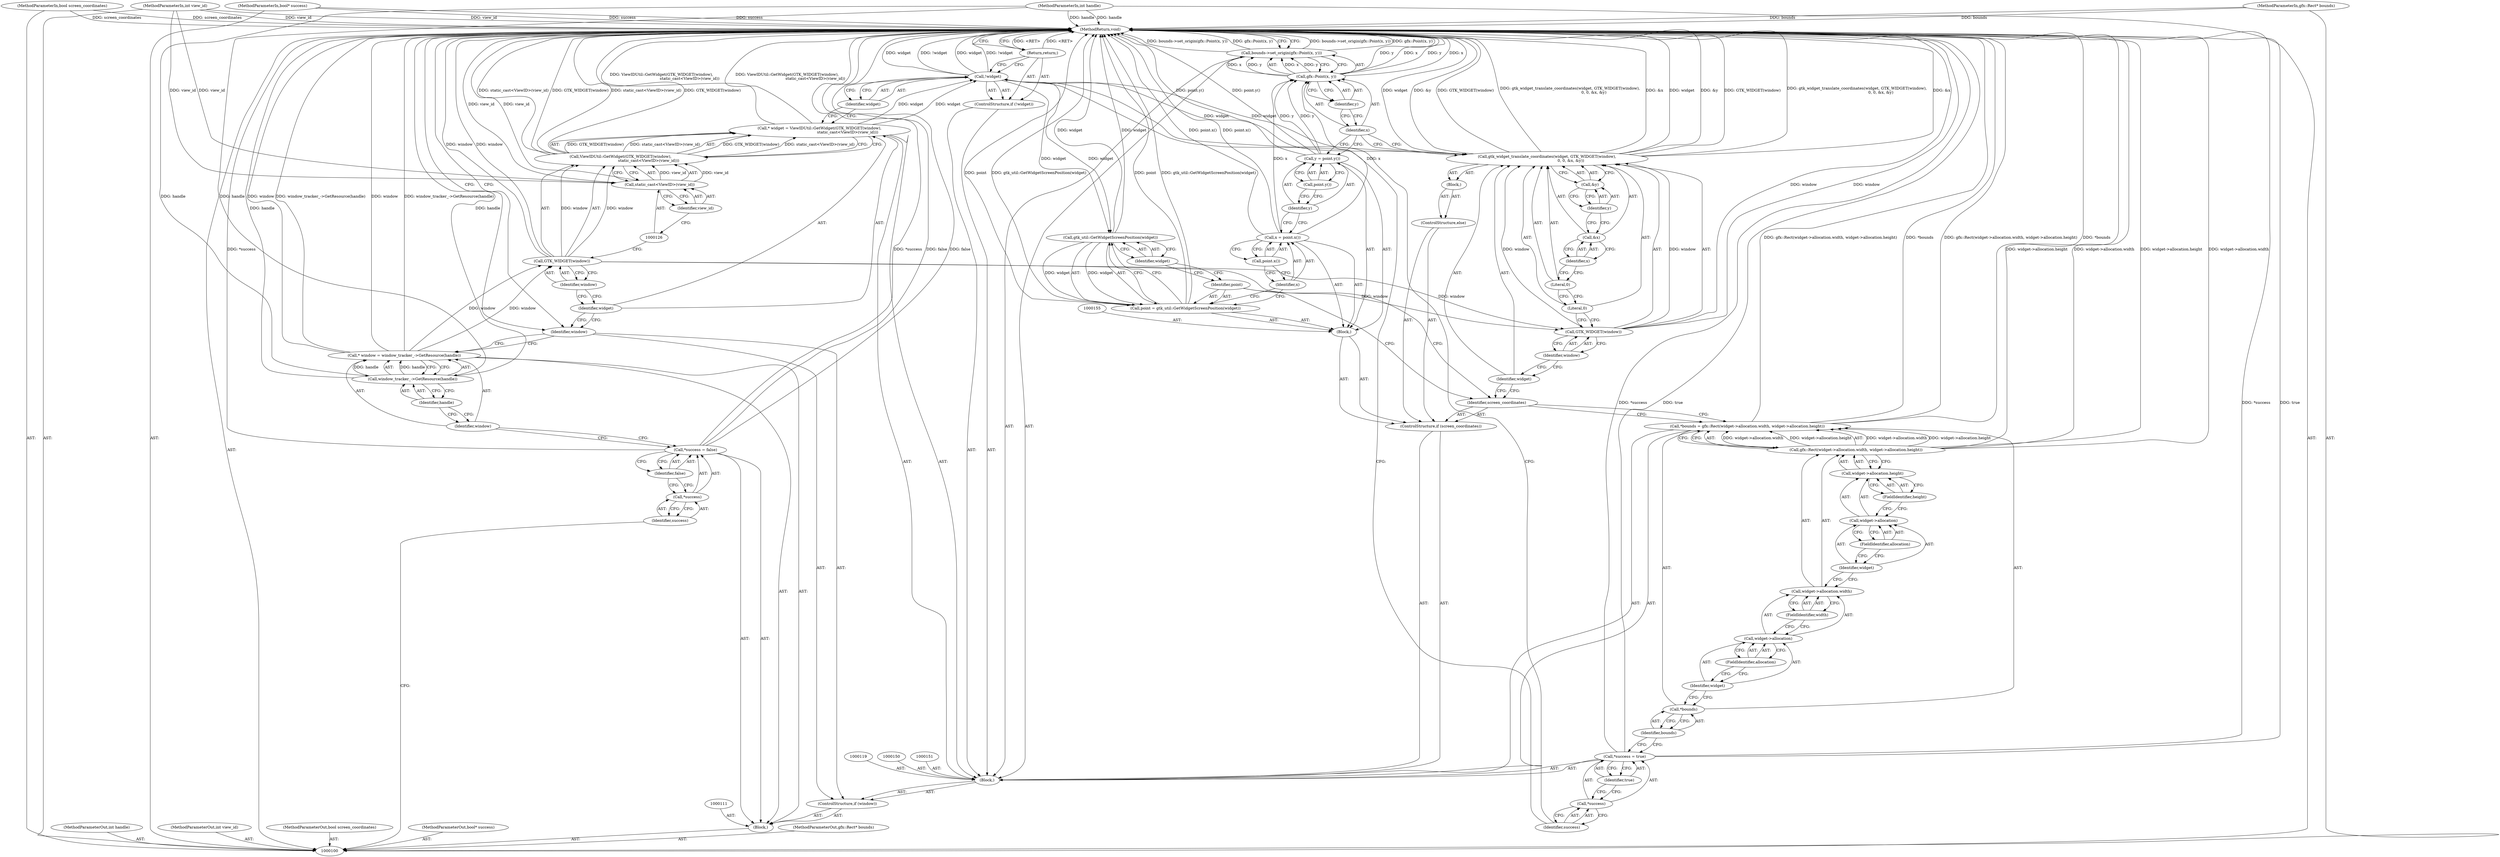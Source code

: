 digraph "0_Chrome_ee8d6fd30b022ac2c87b7a190c954e7bb3c9b21e_1" {
"1000182" [label="(MethodReturn,void)"];
"1000101" [label="(MethodParameterIn,int handle)"];
"1000272" [label="(MethodParameterOut,int handle)"];
"1000102" [label="(MethodParameterIn,int view_id)"];
"1000273" [label="(MethodParameterOut,int view_id)"];
"1000125" [label="(Call,static_cast<ViewID>(view_id))"];
"1000127" [label="(Identifier,view_id)"];
"1000130" [label="(Identifier,widget)"];
"1000128" [label="(ControlStructure,if (!widget))"];
"1000129" [label="(Call,!widget)"];
"1000131" [label="(Return,return;)"];
"1000135" [label="(Identifier,true)"];
"1000132" [label="(Call,*success = true)"];
"1000133" [label="(Call,*success)"];
"1000134" [label="(Identifier,success)"];
"1000139" [label="(Call,gfx::Rect(widget->allocation.width, widget->allocation.height))"];
"1000140" [label="(Call,widget->allocation.width)"];
"1000141" [label="(Call,widget->allocation)"];
"1000142" [label="(Identifier,widget)"];
"1000143" [label="(FieldIdentifier,allocation)"];
"1000136" [label="(Call,*bounds = gfx::Rect(widget->allocation.width, widget->allocation.height))"];
"1000137" [label="(Call,*bounds)"];
"1000144" [label="(FieldIdentifier,width)"];
"1000138" [label="(Identifier,bounds)"];
"1000145" [label="(Call,widget->allocation.height)"];
"1000146" [label="(Call,widget->allocation)"];
"1000147" [label="(Identifier,widget)"];
"1000148" [label="(FieldIdentifier,allocation)"];
"1000149" [label="(FieldIdentifier,height)"];
"1000118" [label="(Block,)"];
"1000152" [label="(ControlStructure,if (screen_coordinates))"];
"1000153" [label="(Identifier,screen_coordinates)"];
"1000156" [label="(Call,point = gtk_util::GetWidgetScreenPosition(widget))"];
"1000157" [label="(Identifier,point)"];
"1000158" [label="(Call,gtk_util::GetWidgetScreenPosition(widget))"];
"1000159" [label="(Identifier,widget)"];
"1000154" [label="(Block,)"];
"1000162" [label="(Call,point.x())"];
"1000160" [label="(Call,x = point.x())"];
"1000161" [label="(Identifier,x)"];
"1000165" [label="(Call,point.y())"];
"1000163" [label="(Call,y = point.y())"];
"1000164" [label="(Identifier,y)"];
"1000103" [label="(MethodParameterIn,bool screen_coordinates)"];
"1000274" [label="(MethodParameterOut,bool screen_coordinates)"];
"1000167" [label="(Block,)"];
"1000166" [label="(ControlStructure,else)"];
"1000169" [label="(Identifier,widget)"];
"1000170" [label="(Call,GTK_WIDGET(window))"];
"1000171" [label="(Identifier,window)"];
"1000168" [label="(Call,gtk_widget_translate_coordinates(widget, GTK_WIDGET(window),\n                                       0, 0, &x, &y))"];
"1000172" [label="(Literal,0)"];
"1000173" [label="(Literal,0)"];
"1000174" [label="(Call,&x)"];
"1000175" [label="(Identifier,x)"];
"1000176" [label="(Call,&y)"];
"1000177" [label="(Identifier,y)"];
"1000179" [label="(Call,gfx::Point(x, y))"];
"1000180" [label="(Identifier,x)"];
"1000181" [label="(Identifier,y)"];
"1000178" [label="(Call,bounds->set_origin(gfx::Point(x, y)))"];
"1000104" [label="(MethodParameterIn,bool* success)"];
"1000275" [label="(MethodParameterOut,bool* success)"];
"1000105" [label="(MethodParameterIn,gfx::Rect* bounds)"];
"1000276" [label="(MethodParameterOut,gfx::Rect* bounds)"];
"1000106" [label="(Block,)"];
"1000110" [label="(Identifier,false)"];
"1000107" [label="(Call,*success = false)"];
"1000108" [label="(Call,*success)"];
"1000109" [label="(Identifier,success)"];
"1000112" [label="(Call,* window = window_tracker_->GetResource(handle))"];
"1000113" [label="(Identifier,window)"];
"1000114" [label="(Call,window_tracker_->GetResource(handle))"];
"1000115" [label="(Identifier,handle)"];
"1000116" [label="(ControlStructure,if (window))"];
"1000117" [label="(Identifier,window)"];
"1000120" [label="(Call,* widget = ViewIDUtil::GetWidget(GTK_WIDGET(window),\n                                              static_cast<ViewID>(view_id)))"];
"1000121" [label="(Identifier,widget)"];
"1000122" [label="(Call,ViewIDUtil::GetWidget(GTK_WIDGET(window),\n                                              static_cast<ViewID>(view_id)))"];
"1000123" [label="(Call,GTK_WIDGET(window))"];
"1000124" [label="(Identifier,window)"];
"1000182" -> "1000100"  [label="AST: "];
"1000182" -> "1000131"  [label="CFG: "];
"1000182" -> "1000178"  [label="CFG: "];
"1000182" -> "1000117"  [label="CFG: "];
"1000131" -> "1000182"  [label="DDG: <RET>"];
"1000122" -> "1000182"  [label="DDG: static_cast<ViewID>(view_id)"];
"1000122" -> "1000182"  [label="DDG: GTK_WIDGET(window)"];
"1000107" -> "1000182"  [label="DDG: *success"];
"1000107" -> "1000182"  [label="DDG: false"];
"1000168" -> "1000182"  [label="DDG: widget"];
"1000168" -> "1000182"  [label="DDG: &y"];
"1000168" -> "1000182"  [label="DDG: GTK_WIDGET(window)"];
"1000168" -> "1000182"  [label="DDG: gtk_widget_translate_coordinates(widget, GTK_WIDGET(window),\n                                       0, 0, &x, &y)"];
"1000168" -> "1000182"  [label="DDG: &x"];
"1000156" -> "1000182"  [label="DDG: point"];
"1000156" -> "1000182"  [label="DDG: gtk_util::GetWidgetScreenPosition(widget)"];
"1000105" -> "1000182"  [label="DDG: bounds"];
"1000139" -> "1000182"  [label="DDG: widget->allocation.width"];
"1000139" -> "1000182"  [label="DDG: widget->allocation.height"];
"1000179" -> "1000182"  [label="DDG: y"];
"1000179" -> "1000182"  [label="DDG: x"];
"1000125" -> "1000182"  [label="DDG: view_id"];
"1000178" -> "1000182"  [label="DDG: bounds->set_origin(gfx::Point(x, y))"];
"1000178" -> "1000182"  [label="DDG: gfx::Point(x, y)"];
"1000158" -> "1000182"  [label="DDG: widget"];
"1000129" -> "1000182"  [label="DDG: widget"];
"1000129" -> "1000182"  [label="DDG: !widget"];
"1000104" -> "1000182"  [label="DDG: success"];
"1000112" -> "1000182"  [label="DDG: window_tracker_->GetResource(handle)"];
"1000112" -> "1000182"  [label="DDG: window"];
"1000136" -> "1000182"  [label="DDG: gfx::Rect(widget->allocation.width, widget->allocation.height)"];
"1000136" -> "1000182"  [label="DDG: *bounds"];
"1000103" -> "1000182"  [label="DDG: screen_coordinates"];
"1000114" -> "1000182"  [label="DDG: handle"];
"1000132" -> "1000182"  [label="DDG: *success"];
"1000132" -> "1000182"  [label="DDG: true"];
"1000102" -> "1000182"  [label="DDG: view_id"];
"1000101" -> "1000182"  [label="DDG: handle"];
"1000120" -> "1000182"  [label="DDG: ViewIDUtil::GetWidget(GTK_WIDGET(window),\n                                              static_cast<ViewID>(view_id))"];
"1000170" -> "1000182"  [label="DDG: window"];
"1000160" -> "1000182"  [label="DDG: point.x()"];
"1000123" -> "1000182"  [label="DDG: window"];
"1000163" -> "1000182"  [label="DDG: point.y()"];
"1000101" -> "1000100"  [label="AST: "];
"1000101" -> "1000182"  [label="DDG: handle"];
"1000101" -> "1000114"  [label="DDG: handle"];
"1000272" -> "1000100"  [label="AST: "];
"1000102" -> "1000100"  [label="AST: "];
"1000102" -> "1000182"  [label="DDG: view_id"];
"1000102" -> "1000125"  [label="DDG: view_id"];
"1000273" -> "1000100"  [label="AST: "];
"1000125" -> "1000122"  [label="AST: "];
"1000125" -> "1000127"  [label="CFG: "];
"1000126" -> "1000125"  [label="AST: "];
"1000127" -> "1000125"  [label="AST: "];
"1000122" -> "1000125"  [label="CFG: "];
"1000125" -> "1000182"  [label="DDG: view_id"];
"1000125" -> "1000122"  [label="DDG: view_id"];
"1000102" -> "1000125"  [label="DDG: view_id"];
"1000127" -> "1000125"  [label="AST: "];
"1000127" -> "1000126"  [label="CFG: "];
"1000125" -> "1000127"  [label="CFG: "];
"1000130" -> "1000129"  [label="AST: "];
"1000130" -> "1000120"  [label="CFG: "];
"1000129" -> "1000130"  [label="CFG: "];
"1000128" -> "1000118"  [label="AST: "];
"1000129" -> "1000128"  [label="AST: "];
"1000131" -> "1000128"  [label="AST: "];
"1000129" -> "1000128"  [label="AST: "];
"1000129" -> "1000130"  [label="CFG: "];
"1000130" -> "1000129"  [label="AST: "];
"1000131" -> "1000129"  [label="CFG: "];
"1000134" -> "1000129"  [label="CFG: "];
"1000129" -> "1000182"  [label="DDG: widget"];
"1000129" -> "1000182"  [label="DDG: !widget"];
"1000120" -> "1000129"  [label="DDG: widget"];
"1000129" -> "1000158"  [label="DDG: widget"];
"1000129" -> "1000168"  [label="DDG: widget"];
"1000131" -> "1000128"  [label="AST: "];
"1000131" -> "1000129"  [label="CFG: "];
"1000182" -> "1000131"  [label="CFG: "];
"1000131" -> "1000182"  [label="DDG: <RET>"];
"1000135" -> "1000132"  [label="AST: "];
"1000135" -> "1000133"  [label="CFG: "];
"1000132" -> "1000135"  [label="CFG: "];
"1000132" -> "1000118"  [label="AST: "];
"1000132" -> "1000135"  [label="CFG: "];
"1000133" -> "1000132"  [label="AST: "];
"1000135" -> "1000132"  [label="AST: "];
"1000138" -> "1000132"  [label="CFG: "];
"1000132" -> "1000182"  [label="DDG: *success"];
"1000132" -> "1000182"  [label="DDG: true"];
"1000133" -> "1000132"  [label="AST: "];
"1000133" -> "1000134"  [label="CFG: "];
"1000134" -> "1000133"  [label="AST: "];
"1000135" -> "1000133"  [label="CFG: "];
"1000134" -> "1000133"  [label="AST: "];
"1000134" -> "1000129"  [label="CFG: "];
"1000133" -> "1000134"  [label="CFG: "];
"1000139" -> "1000136"  [label="AST: "];
"1000139" -> "1000145"  [label="CFG: "];
"1000140" -> "1000139"  [label="AST: "];
"1000145" -> "1000139"  [label="AST: "];
"1000136" -> "1000139"  [label="CFG: "];
"1000139" -> "1000182"  [label="DDG: widget->allocation.width"];
"1000139" -> "1000182"  [label="DDG: widget->allocation.height"];
"1000139" -> "1000136"  [label="DDG: widget->allocation.width"];
"1000139" -> "1000136"  [label="DDG: widget->allocation.height"];
"1000140" -> "1000139"  [label="AST: "];
"1000140" -> "1000144"  [label="CFG: "];
"1000141" -> "1000140"  [label="AST: "];
"1000144" -> "1000140"  [label="AST: "];
"1000147" -> "1000140"  [label="CFG: "];
"1000141" -> "1000140"  [label="AST: "];
"1000141" -> "1000143"  [label="CFG: "];
"1000142" -> "1000141"  [label="AST: "];
"1000143" -> "1000141"  [label="AST: "];
"1000144" -> "1000141"  [label="CFG: "];
"1000142" -> "1000141"  [label="AST: "];
"1000142" -> "1000137"  [label="CFG: "];
"1000143" -> "1000142"  [label="CFG: "];
"1000143" -> "1000141"  [label="AST: "];
"1000143" -> "1000142"  [label="CFG: "];
"1000141" -> "1000143"  [label="CFG: "];
"1000136" -> "1000118"  [label="AST: "];
"1000136" -> "1000139"  [label="CFG: "];
"1000137" -> "1000136"  [label="AST: "];
"1000139" -> "1000136"  [label="AST: "];
"1000153" -> "1000136"  [label="CFG: "];
"1000136" -> "1000182"  [label="DDG: gfx::Rect(widget->allocation.width, widget->allocation.height)"];
"1000136" -> "1000182"  [label="DDG: *bounds"];
"1000139" -> "1000136"  [label="DDG: widget->allocation.width"];
"1000139" -> "1000136"  [label="DDG: widget->allocation.height"];
"1000137" -> "1000136"  [label="AST: "];
"1000137" -> "1000138"  [label="CFG: "];
"1000138" -> "1000137"  [label="AST: "];
"1000142" -> "1000137"  [label="CFG: "];
"1000144" -> "1000140"  [label="AST: "];
"1000144" -> "1000141"  [label="CFG: "];
"1000140" -> "1000144"  [label="CFG: "];
"1000138" -> "1000137"  [label="AST: "];
"1000138" -> "1000132"  [label="CFG: "];
"1000137" -> "1000138"  [label="CFG: "];
"1000145" -> "1000139"  [label="AST: "];
"1000145" -> "1000149"  [label="CFG: "];
"1000146" -> "1000145"  [label="AST: "];
"1000149" -> "1000145"  [label="AST: "];
"1000139" -> "1000145"  [label="CFG: "];
"1000146" -> "1000145"  [label="AST: "];
"1000146" -> "1000148"  [label="CFG: "];
"1000147" -> "1000146"  [label="AST: "];
"1000148" -> "1000146"  [label="AST: "];
"1000149" -> "1000146"  [label="CFG: "];
"1000147" -> "1000146"  [label="AST: "];
"1000147" -> "1000140"  [label="CFG: "];
"1000148" -> "1000147"  [label="CFG: "];
"1000148" -> "1000146"  [label="AST: "];
"1000148" -> "1000147"  [label="CFG: "];
"1000146" -> "1000148"  [label="CFG: "];
"1000149" -> "1000145"  [label="AST: "];
"1000149" -> "1000146"  [label="CFG: "];
"1000145" -> "1000149"  [label="CFG: "];
"1000118" -> "1000116"  [label="AST: "];
"1000119" -> "1000118"  [label="AST: "];
"1000120" -> "1000118"  [label="AST: "];
"1000128" -> "1000118"  [label="AST: "];
"1000132" -> "1000118"  [label="AST: "];
"1000136" -> "1000118"  [label="AST: "];
"1000150" -> "1000118"  [label="AST: "];
"1000151" -> "1000118"  [label="AST: "];
"1000152" -> "1000118"  [label="AST: "];
"1000178" -> "1000118"  [label="AST: "];
"1000152" -> "1000118"  [label="AST: "];
"1000153" -> "1000152"  [label="AST: "];
"1000154" -> "1000152"  [label="AST: "];
"1000166" -> "1000152"  [label="AST: "];
"1000153" -> "1000152"  [label="AST: "];
"1000153" -> "1000136"  [label="CFG: "];
"1000157" -> "1000153"  [label="CFG: "];
"1000169" -> "1000153"  [label="CFG: "];
"1000156" -> "1000154"  [label="AST: "];
"1000156" -> "1000158"  [label="CFG: "];
"1000157" -> "1000156"  [label="AST: "];
"1000158" -> "1000156"  [label="AST: "];
"1000161" -> "1000156"  [label="CFG: "];
"1000156" -> "1000182"  [label="DDG: point"];
"1000156" -> "1000182"  [label="DDG: gtk_util::GetWidgetScreenPosition(widget)"];
"1000158" -> "1000156"  [label="DDG: widget"];
"1000157" -> "1000156"  [label="AST: "];
"1000157" -> "1000153"  [label="CFG: "];
"1000159" -> "1000157"  [label="CFG: "];
"1000158" -> "1000156"  [label="AST: "];
"1000158" -> "1000159"  [label="CFG: "];
"1000159" -> "1000158"  [label="AST: "];
"1000156" -> "1000158"  [label="CFG: "];
"1000158" -> "1000182"  [label="DDG: widget"];
"1000158" -> "1000156"  [label="DDG: widget"];
"1000129" -> "1000158"  [label="DDG: widget"];
"1000159" -> "1000158"  [label="AST: "];
"1000159" -> "1000157"  [label="CFG: "];
"1000158" -> "1000159"  [label="CFG: "];
"1000154" -> "1000152"  [label="AST: "];
"1000155" -> "1000154"  [label="AST: "];
"1000156" -> "1000154"  [label="AST: "];
"1000160" -> "1000154"  [label="AST: "];
"1000163" -> "1000154"  [label="AST: "];
"1000162" -> "1000160"  [label="AST: "];
"1000162" -> "1000161"  [label="CFG: "];
"1000160" -> "1000162"  [label="CFG: "];
"1000160" -> "1000154"  [label="AST: "];
"1000160" -> "1000162"  [label="CFG: "];
"1000161" -> "1000160"  [label="AST: "];
"1000162" -> "1000160"  [label="AST: "];
"1000164" -> "1000160"  [label="CFG: "];
"1000160" -> "1000182"  [label="DDG: point.x()"];
"1000160" -> "1000179"  [label="DDG: x"];
"1000161" -> "1000160"  [label="AST: "];
"1000161" -> "1000156"  [label="CFG: "];
"1000162" -> "1000161"  [label="CFG: "];
"1000165" -> "1000163"  [label="AST: "];
"1000165" -> "1000164"  [label="CFG: "];
"1000163" -> "1000165"  [label="CFG: "];
"1000163" -> "1000154"  [label="AST: "];
"1000163" -> "1000165"  [label="CFG: "];
"1000164" -> "1000163"  [label="AST: "];
"1000165" -> "1000163"  [label="AST: "];
"1000180" -> "1000163"  [label="CFG: "];
"1000163" -> "1000182"  [label="DDG: point.y()"];
"1000163" -> "1000179"  [label="DDG: y"];
"1000164" -> "1000163"  [label="AST: "];
"1000164" -> "1000160"  [label="CFG: "];
"1000165" -> "1000164"  [label="CFG: "];
"1000103" -> "1000100"  [label="AST: "];
"1000103" -> "1000182"  [label="DDG: screen_coordinates"];
"1000274" -> "1000100"  [label="AST: "];
"1000167" -> "1000166"  [label="AST: "];
"1000168" -> "1000167"  [label="AST: "];
"1000166" -> "1000152"  [label="AST: "];
"1000167" -> "1000166"  [label="AST: "];
"1000169" -> "1000168"  [label="AST: "];
"1000169" -> "1000153"  [label="CFG: "];
"1000171" -> "1000169"  [label="CFG: "];
"1000170" -> "1000168"  [label="AST: "];
"1000170" -> "1000171"  [label="CFG: "];
"1000171" -> "1000170"  [label="AST: "];
"1000172" -> "1000170"  [label="CFG: "];
"1000170" -> "1000182"  [label="DDG: window"];
"1000170" -> "1000168"  [label="DDG: window"];
"1000123" -> "1000170"  [label="DDG: window"];
"1000171" -> "1000170"  [label="AST: "];
"1000171" -> "1000169"  [label="CFG: "];
"1000170" -> "1000171"  [label="CFG: "];
"1000168" -> "1000167"  [label="AST: "];
"1000168" -> "1000176"  [label="CFG: "];
"1000169" -> "1000168"  [label="AST: "];
"1000170" -> "1000168"  [label="AST: "];
"1000172" -> "1000168"  [label="AST: "];
"1000173" -> "1000168"  [label="AST: "];
"1000174" -> "1000168"  [label="AST: "];
"1000176" -> "1000168"  [label="AST: "];
"1000180" -> "1000168"  [label="CFG: "];
"1000168" -> "1000182"  [label="DDG: widget"];
"1000168" -> "1000182"  [label="DDG: &y"];
"1000168" -> "1000182"  [label="DDG: GTK_WIDGET(window)"];
"1000168" -> "1000182"  [label="DDG: gtk_widget_translate_coordinates(widget, GTK_WIDGET(window),\n                                       0, 0, &x, &y)"];
"1000168" -> "1000182"  [label="DDG: &x"];
"1000129" -> "1000168"  [label="DDG: widget"];
"1000170" -> "1000168"  [label="DDG: window"];
"1000172" -> "1000168"  [label="AST: "];
"1000172" -> "1000170"  [label="CFG: "];
"1000173" -> "1000172"  [label="CFG: "];
"1000173" -> "1000168"  [label="AST: "];
"1000173" -> "1000172"  [label="CFG: "];
"1000175" -> "1000173"  [label="CFG: "];
"1000174" -> "1000168"  [label="AST: "];
"1000174" -> "1000175"  [label="CFG: "];
"1000175" -> "1000174"  [label="AST: "];
"1000177" -> "1000174"  [label="CFG: "];
"1000175" -> "1000174"  [label="AST: "];
"1000175" -> "1000173"  [label="CFG: "];
"1000174" -> "1000175"  [label="CFG: "];
"1000176" -> "1000168"  [label="AST: "];
"1000176" -> "1000177"  [label="CFG: "];
"1000177" -> "1000176"  [label="AST: "];
"1000168" -> "1000176"  [label="CFG: "];
"1000177" -> "1000176"  [label="AST: "];
"1000177" -> "1000174"  [label="CFG: "];
"1000176" -> "1000177"  [label="CFG: "];
"1000179" -> "1000178"  [label="AST: "];
"1000179" -> "1000181"  [label="CFG: "];
"1000180" -> "1000179"  [label="AST: "];
"1000181" -> "1000179"  [label="AST: "];
"1000178" -> "1000179"  [label="CFG: "];
"1000179" -> "1000182"  [label="DDG: y"];
"1000179" -> "1000182"  [label="DDG: x"];
"1000179" -> "1000178"  [label="DDG: x"];
"1000179" -> "1000178"  [label="DDG: y"];
"1000160" -> "1000179"  [label="DDG: x"];
"1000163" -> "1000179"  [label="DDG: y"];
"1000180" -> "1000179"  [label="AST: "];
"1000180" -> "1000163"  [label="CFG: "];
"1000180" -> "1000168"  [label="CFG: "];
"1000181" -> "1000180"  [label="CFG: "];
"1000181" -> "1000179"  [label="AST: "];
"1000181" -> "1000180"  [label="CFG: "];
"1000179" -> "1000181"  [label="CFG: "];
"1000178" -> "1000118"  [label="AST: "];
"1000178" -> "1000179"  [label="CFG: "];
"1000179" -> "1000178"  [label="AST: "];
"1000182" -> "1000178"  [label="CFG: "];
"1000178" -> "1000182"  [label="DDG: bounds->set_origin(gfx::Point(x, y))"];
"1000178" -> "1000182"  [label="DDG: gfx::Point(x, y)"];
"1000179" -> "1000178"  [label="DDG: x"];
"1000179" -> "1000178"  [label="DDG: y"];
"1000104" -> "1000100"  [label="AST: "];
"1000104" -> "1000182"  [label="DDG: success"];
"1000275" -> "1000100"  [label="AST: "];
"1000105" -> "1000100"  [label="AST: "];
"1000105" -> "1000182"  [label="DDG: bounds"];
"1000276" -> "1000100"  [label="AST: "];
"1000106" -> "1000100"  [label="AST: "];
"1000107" -> "1000106"  [label="AST: "];
"1000111" -> "1000106"  [label="AST: "];
"1000112" -> "1000106"  [label="AST: "];
"1000116" -> "1000106"  [label="AST: "];
"1000110" -> "1000107"  [label="AST: "];
"1000110" -> "1000108"  [label="CFG: "];
"1000107" -> "1000110"  [label="CFG: "];
"1000107" -> "1000106"  [label="AST: "];
"1000107" -> "1000110"  [label="CFG: "];
"1000108" -> "1000107"  [label="AST: "];
"1000110" -> "1000107"  [label="AST: "];
"1000113" -> "1000107"  [label="CFG: "];
"1000107" -> "1000182"  [label="DDG: *success"];
"1000107" -> "1000182"  [label="DDG: false"];
"1000108" -> "1000107"  [label="AST: "];
"1000108" -> "1000109"  [label="CFG: "];
"1000109" -> "1000108"  [label="AST: "];
"1000110" -> "1000108"  [label="CFG: "];
"1000109" -> "1000108"  [label="AST: "];
"1000109" -> "1000100"  [label="CFG: "];
"1000108" -> "1000109"  [label="CFG: "];
"1000112" -> "1000106"  [label="AST: "];
"1000112" -> "1000114"  [label="CFG: "];
"1000113" -> "1000112"  [label="AST: "];
"1000114" -> "1000112"  [label="AST: "];
"1000117" -> "1000112"  [label="CFG: "];
"1000112" -> "1000182"  [label="DDG: window_tracker_->GetResource(handle)"];
"1000112" -> "1000182"  [label="DDG: window"];
"1000114" -> "1000112"  [label="DDG: handle"];
"1000112" -> "1000123"  [label="DDG: window"];
"1000113" -> "1000112"  [label="AST: "];
"1000113" -> "1000107"  [label="CFG: "];
"1000115" -> "1000113"  [label="CFG: "];
"1000114" -> "1000112"  [label="AST: "];
"1000114" -> "1000115"  [label="CFG: "];
"1000115" -> "1000114"  [label="AST: "];
"1000112" -> "1000114"  [label="CFG: "];
"1000114" -> "1000182"  [label="DDG: handle"];
"1000114" -> "1000112"  [label="DDG: handle"];
"1000101" -> "1000114"  [label="DDG: handle"];
"1000115" -> "1000114"  [label="AST: "];
"1000115" -> "1000113"  [label="CFG: "];
"1000114" -> "1000115"  [label="CFG: "];
"1000116" -> "1000106"  [label="AST: "];
"1000117" -> "1000116"  [label="AST: "];
"1000118" -> "1000116"  [label="AST: "];
"1000117" -> "1000116"  [label="AST: "];
"1000117" -> "1000112"  [label="CFG: "];
"1000121" -> "1000117"  [label="CFG: "];
"1000182" -> "1000117"  [label="CFG: "];
"1000120" -> "1000118"  [label="AST: "];
"1000120" -> "1000122"  [label="CFG: "];
"1000121" -> "1000120"  [label="AST: "];
"1000122" -> "1000120"  [label="AST: "];
"1000130" -> "1000120"  [label="CFG: "];
"1000120" -> "1000182"  [label="DDG: ViewIDUtil::GetWidget(GTK_WIDGET(window),\n                                              static_cast<ViewID>(view_id))"];
"1000122" -> "1000120"  [label="DDG: GTK_WIDGET(window)"];
"1000122" -> "1000120"  [label="DDG: static_cast<ViewID>(view_id)"];
"1000120" -> "1000129"  [label="DDG: widget"];
"1000121" -> "1000120"  [label="AST: "];
"1000121" -> "1000117"  [label="CFG: "];
"1000124" -> "1000121"  [label="CFG: "];
"1000122" -> "1000120"  [label="AST: "];
"1000122" -> "1000125"  [label="CFG: "];
"1000123" -> "1000122"  [label="AST: "];
"1000125" -> "1000122"  [label="AST: "];
"1000120" -> "1000122"  [label="CFG: "];
"1000122" -> "1000182"  [label="DDG: static_cast<ViewID>(view_id)"];
"1000122" -> "1000182"  [label="DDG: GTK_WIDGET(window)"];
"1000122" -> "1000120"  [label="DDG: GTK_WIDGET(window)"];
"1000122" -> "1000120"  [label="DDG: static_cast<ViewID>(view_id)"];
"1000123" -> "1000122"  [label="DDG: window"];
"1000125" -> "1000122"  [label="DDG: view_id"];
"1000123" -> "1000122"  [label="AST: "];
"1000123" -> "1000124"  [label="CFG: "];
"1000124" -> "1000123"  [label="AST: "];
"1000126" -> "1000123"  [label="CFG: "];
"1000123" -> "1000182"  [label="DDG: window"];
"1000123" -> "1000122"  [label="DDG: window"];
"1000112" -> "1000123"  [label="DDG: window"];
"1000123" -> "1000170"  [label="DDG: window"];
"1000124" -> "1000123"  [label="AST: "];
"1000124" -> "1000121"  [label="CFG: "];
"1000123" -> "1000124"  [label="CFG: "];
}

